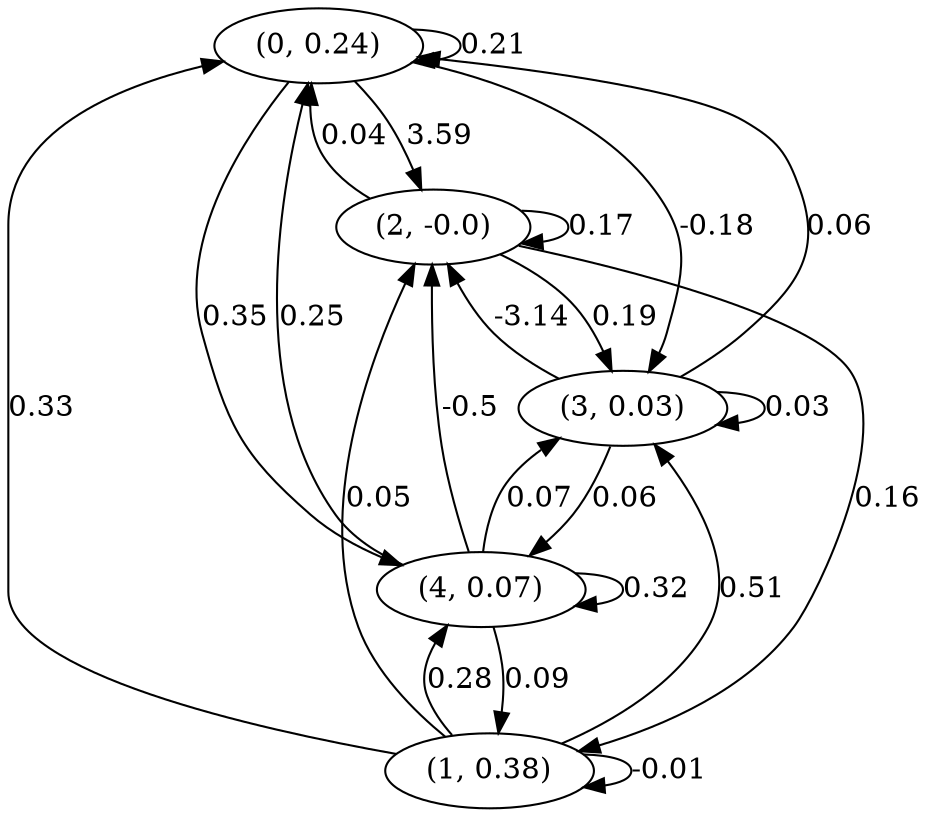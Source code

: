 digraph {
    0 [ label = "(0, 0.24)" ]
    1 [ label = "(1, 0.38)" ]
    2 [ label = "(2, -0.0)" ]
    3 [ label = "(3, 0.03)" ]
    4 [ label = "(4, 0.07)" ]
    0 -> 0 [ label = "0.21" ]
    1 -> 1 [ label = "-0.01" ]
    2 -> 2 [ label = "0.17" ]
    3 -> 3 [ label = "0.03" ]
    4 -> 4 [ label = "0.32" ]
    1 -> 0 [ label = "0.33" ]
    2 -> 0 [ label = "0.04" ]
    3 -> 0 [ label = "0.06" ]
    4 -> 0 [ label = "0.25" ]
    2 -> 1 [ label = "0.16" ]
    4 -> 1 [ label = "0.09" ]
    0 -> 2 [ label = "3.59" ]
    1 -> 2 [ label = "0.05" ]
    3 -> 2 [ label = "-3.14" ]
    4 -> 2 [ label = "-0.5" ]
    0 -> 3 [ label = "-0.18" ]
    1 -> 3 [ label = "0.51" ]
    2 -> 3 [ label = "0.19" ]
    4 -> 3 [ label = "0.07" ]
    0 -> 4 [ label = "0.35" ]
    1 -> 4 [ label = "0.28" ]
    3 -> 4 [ label = "0.06" ]
}

